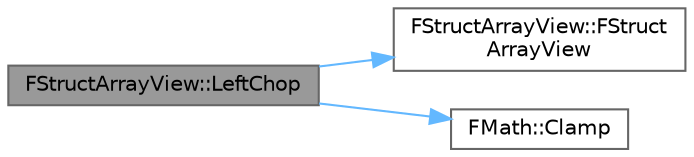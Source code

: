 digraph "FStructArrayView::LeftChop"
{
 // INTERACTIVE_SVG=YES
 // LATEX_PDF_SIZE
  bgcolor="transparent";
  edge [fontname=Helvetica,fontsize=10,labelfontname=Helvetica,labelfontsize=10];
  node [fontname=Helvetica,fontsize=10,shape=box,height=0.2,width=0.4];
  rankdir="LR";
  Node1 [id="Node000001",label="FStructArrayView::LeftChop",height=0.2,width=0.4,color="gray40", fillcolor="grey60", style="filled", fontcolor="black",tooltip="Returns the left-most part of the view by chopping the given number of elements from the right."];
  Node1 -> Node2 [id="edge1_Node000001_Node000002",color="steelblue1",style="solid",tooltip=" "];
  Node2 [id="Node000002",label="FStructArrayView::FStruct\lArrayView",height=0.2,width=0.4,color="grey40", fillcolor="white", style="filled",URL="$d8/dda/structFStructArrayView.html#a01c9b63eee2ac7b139fa941c894b772c",tooltip=" "];
  Node1 -> Node3 [id="edge2_Node000001_Node000003",color="steelblue1",style="solid",tooltip=" "];
  Node3 [id="Node000003",label="FMath::Clamp",height=0.2,width=0.4,color="grey40", fillcolor="white", style="filled",URL="$dc/d20/structFMath.html#a7dbca5929b2ea7f13304eb4c927dab6c",tooltip="Clamps X to be between Min and Max, inclusive."];
}
